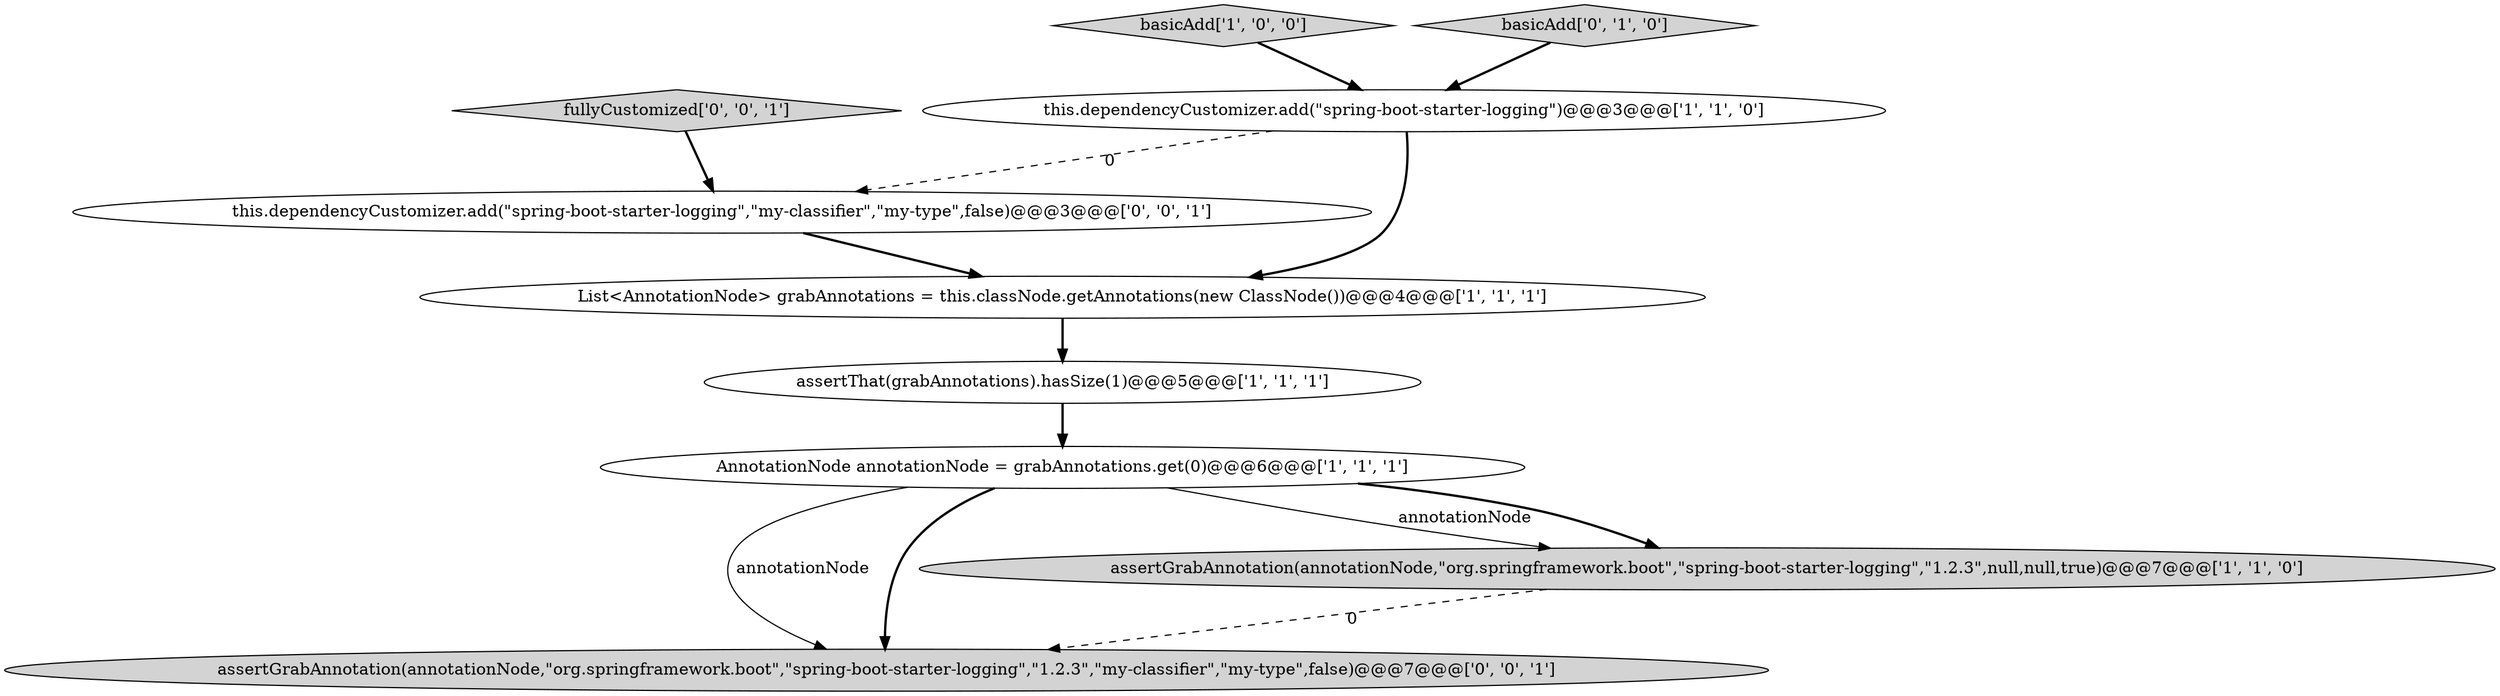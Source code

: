 digraph {
1 [style = filled, label = "List<AnnotationNode> grabAnnotations = this.classNode.getAnnotations(new ClassNode())@@@4@@@['1', '1', '1']", fillcolor = white, shape = ellipse image = "AAA0AAABBB1BBB"];
9 [style = filled, label = "fullyCustomized['0', '0', '1']", fillcolor = lightgray, shape = diamond image = "AAA0AAABBB3BBB"];
4 [style = filled, label = "assertThat(grabAnnotations).hasSize(1)@@@5@@@['1', '1', '1']", fillcolor = white, shape = ellipse image = "AAA0AAABBB1BBB"];
5 [style = filled, label = "basicAdd['1', '0', '0']", fillcolor = lightgray, shape = diamond image = "AAA0AAABBB1BBB"];
7 [style = filled, label = "this.dependencyCustomizer.add(\"spring-boot-starter-logging\",\"my-classifier\",\"my-type\",false)@@@3@@@['0', '0', '1']", fillcolor = white, shape = ellipse image = "AAA0AAABBB3BBB"];
3 [style = filled, label = "this.dependencyCustomizer.add(\"spring-boot-starter-logging\")@@@3@@@['1', '1', '0']", fillcolor = white, shape = ellipse image = "AAA0AAABBB1BBB"];
8 [style = filled, label = "assertGrabAnnotation(annotationNode,\"org.springframework.boot\",\"spring-boot-starter-logging\",\"1.2.3\",\"my-classifier\",\"my-type\",false)@@@7@@@['0', '0', '1']", fillcolor = lightgray, shape = ellipse image = "AAA0AAABBB3BBB"];
6 [style = filled, label = "basicAdd['0', '1', '0']", fillcolor = lightgray, shape = diamond image = "AAA0AAABBB2BBB"];
2 [style = filled, label = "assertGrabAnnotation(annotationNode,\"org.springframework.boot\",\"spring-boot-starter-logging\",\"1.2.3\",null,null,true)@@@7@@@['1', '1', '0']", fillcolor = lightgray, shape = ellipse image = "AAA0AAABBB1BBB"];
0 [style = filled, label = "AnnotationNode annotationNode = grabAnnotations.get(0)@@@6@@@['1', '1', '1']", fillcolor = white, shape = ellipse image = "AAA0AAABBB1BBB"];
0->8 [style = solid, label="annotationNode"];
5->3 [style = bold, label=""];
6->3 [style = bold, label=""];
1->4 [style = bold, label=""];
7->1 [style = bold, label=""];
3->1 [style = bold, label=""];
9->7 [style = bold, label=""];
3->7 [style = dashed, label="0"];
2->8 [style = dashed, label="0"];
0->2 [style = solid, label="annotationNode"];
4->0 [style = bold, label=""];
0->2 [style = bold, label=""];
0->8 [style = bold, label=""];
}
